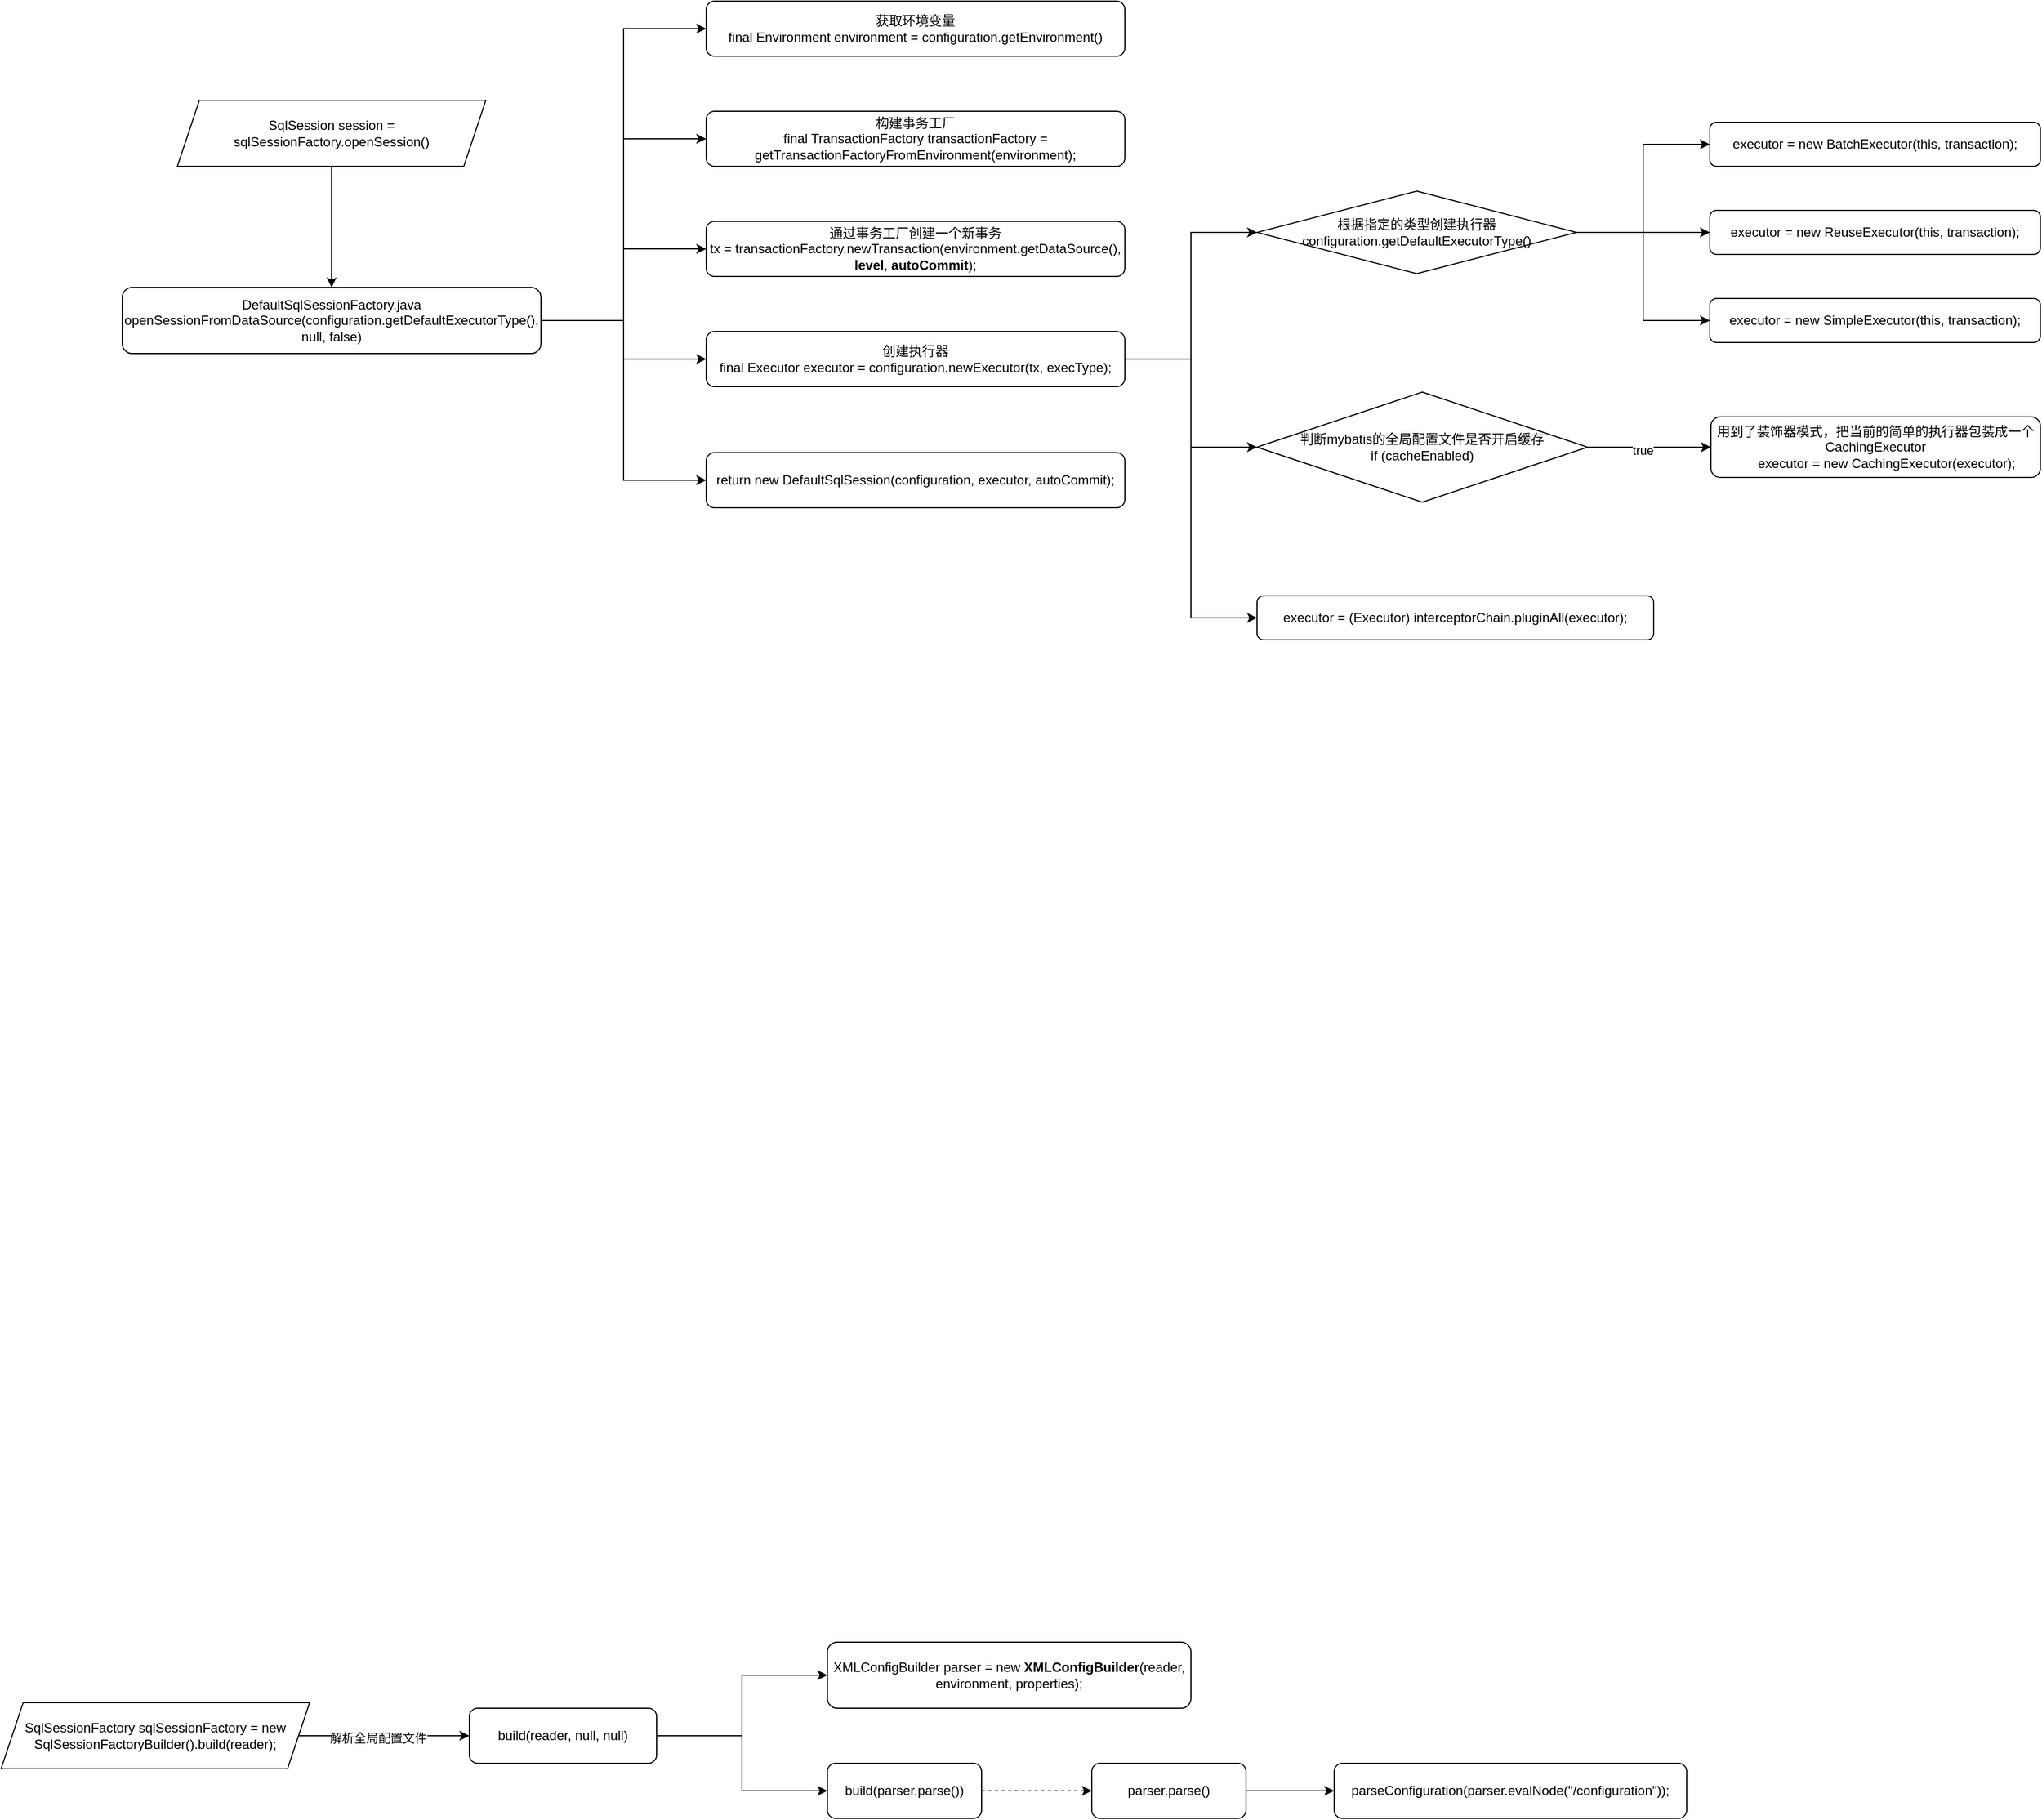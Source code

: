 <mxfile version="16.2.2" type="github">
  <diagram id="3BT-AjpINTrtdqSdUJcH" name="第 1 页">
    <mxGraphModel dx="946" dy="600" grid="1" gridSize="10" guides="1" tooltips="1" connect="1" arrows="1" fold="1" page="1" pageScale="1" pageWidth="2339" pageHeight="3300" math="0" shadow="0">
      <root>
        <mxCell id="0" />
        <mxCell id="1" parent="0" />
        <mxCell id="WJADcjosmOGT2jdmS7W--5" style="edgeStyle=orthogonalEdgeStyle;rounded=0;orthogonalLoop=1;jettySize=auto;html=1;exitX=1;exitY=0.5;exitDx=0;exitDy=0;" edge="1" parent="1" source="WJADcjosmOGT2jdmS7W--1" target="WJADcjosmOGT2jdmS7W--4">
          <mxGeometry relative="1" as="geometry" />
        </mxCell>
        <mxCell id="WJADcjosmOGT2jdmS7W--15" value="解析全局配置文件" style="edgeLabel;html=1;align=center;verticalAlign=middle;resizable=0;points=[];" vertex="1" connectable="0" parent="WJADcjosmOGT2jdmS7W--5">
          <mxGeometry x="-0.078" y="-2" relative="1" as="geometry">
            <mxPoint as="offset" />
          </mxGeometry>
        </mxCell>
        <mxCell id="WJADcjosmOGT2jdmS7W--1" value="SqlSessionFactory sqlSessionFactory = new SqlSessionFactoryBuilder().build(reader);" style="shape=parallelogram;perimeter=parallelogramPerimeter;whiteSpace=wrap;html=1;fixedSize=1;" vertex="1" parent="1">
          <mxGeometry x="110" y="2005" width="280" height="60" as="geometry" />
        </mxCell>
        <mxCell id="WJADcjosmOGT2jdmS7W--7" style="edgeStyle=orthogonalEdgeStyle;rounded=0;orthogonalLoop=1;jettySize=auto;html=1;exitX=1;exitY=0.5;exitDx=0;exitDy=0;entryX=0;entryY=0.5;entryDx=0;entryDy=0;" edge="1" parent="1" source="WJADcjosmOGT2jdmS7W--4" target="WJADcjosmOGT2jdmS7W--6">
          <mxGeometry relative="1" as="geometry" />
        </mxCell>
        <mxCell id="WJADcjosmOGT2jdmS7W--9" style="edgeStyle=orthogonalEdgeStyle;rounded=0;orthogonalLoop=1;jettySize=auto;html=1;exitX=1;exitY=0.5;exitDx=0;exitDy=0;entryX=0;entryY=0.5;entryDx=0;entryDy=0;" edge="1" parent="1" source="WJADcjosmOGT2jdmS7W--4" target="WJADcjosmOGT2jdmS7W--8">
          <mxGeometry relative="1" as="geometry" />
        </mxCell>
        <mxCell id="WJADcjosmOGT2jdmS7W--4" value="build(reader, null, null)" style="rounded=1;whiteSpace=wrap;html=1;" vertex="1" parent="1">
          <mxGeometry x="535" y="2010" width="170" height="50" as="geometry" />
        </mxCell>
        <mxCell id="WJADcjosmOGT2jdmS7W--6" value="XMLConfigBuilder parser = new &lt;b&gt;XMLConfigBuilder&lt;/b&gt;(reader, environment, properties);" style="rounded=1;whiteSpace=wrap;html=1;" vertex="1" parent="1">
          <mxGeometry x="860" y="1950" width="330" height="60" as="geometry" />
        </mxCell>
        <mxCell id="WJADcjosmOGT2jdmS7W--12" style="edgeStyle=orthogonalEdgeStyle;rounded=0;orthogonalLoop=1;jettySize=auto;html=1;exitX=1;exitY=0.5;exitDx=0;exitDy=0;dashed=1;" edge="1" parent="1" source="WJADcjosmOGT2jdmS7W--8" target="WJADcjosmOGT2jdmS7W--10">
          <mxGeometry relative="1" as="geometry" />
        </mxCell>
        <mxCell id="WJADcjosmOGT2jdmS7W--8" value="build(parser.parse())" style="rounded=1;whiteSpace=wrap;html=1;" vertex="1" parent="1">
          <mxGeometry x="860" y="2060" width="140" height="50" as="geometry" />
        </mxCell>
        <mxCell id="WJADcjosmOGT2jdmS7W--14" style="edgeStyle=orthogonalEdgeStyle;rounded=0;orthogonalLoop=1;jettySize=auto;html=1;exitX=1;exitY=0.5;exitDx=0;exitDy=0;entryX=0;entryY=0.5;entryDx=0;entryDy=0;" edge="1" parent="1" source="WJADcjosmOGT2jdmS7W--10" target="WJADcjosmOGT2jdmS7W--13">
          <mxGeometry relative="1" as="geometry" />
        </mxCell>
        <mxCell id="WJADcjosmOGT2jdmS7W--10" value="parser.parse()" style="rounded=1;whiteSpace=wrap;html=1;" vertex="1" parent="1">
          <mxGeometry x="1100" y="2060" width="140" height="50" as="geometry" />
        </mxCell>
        <mxCell id="WJADcjosmOGT2jdmS7W--13" value="parseConfiguration(parser.evalNode(&quot;/configuration&quot;));" style="rounded=1;whiteSpace=wrap;html=1;" vertex="1" parent="1">
          <mxGeometry x="1320" y="2060" width="320" height="50" as="geometry" />
        </mxCell>
        <mxCell id="WJADcjosmOGT2jdmS7W--18" style="edgeStyle=orthogonalEdgeStyle;rounded=0;orthogonalLoop=1;jettySize=auto;html=1;exitX=0.5;exitY=1;exitDx=0;exitDy=0;entryX=0.5;entryY=0;entryDx=0;entryDy=0;" edge="1" parent="1" source="WJADcjosmOGT2jdmS7W--16" target="WJADcjosmOGT2jdmS7W--17">
          <mxGeometry relative="1" as="geometry" />
        </mxCell>
        <mxCell id="WJADcjosmOGT2jdmS7W--16" value="SqlSession session = sqlSessionFactory.openSession()" style="shape=parallelogram;perimeter=parallelogramPerimeter;whiteSpace=wrap;html=1;fixedSize=1;" vertex="1" parent="1">
          <mxGeometry x="270" y="550" width="280" height="60" as="geometry" />
        </mxCell>
        <mxCell id="WJADcjosmOGT2jdmS7W--20" style="edgeStyle=orthogonalEdgeStyle;rounded=0;orthogonalLoop=1;jettySize=auto;html=1;exitX=1;exitY=0.5;exitDx=0;exitDy=0;entryX=0;entryY=0.5;entryDx=0;entryDy=0;" edge="1" parent="1" source="WJADcjosmOGT2jdmS7W--17" target="WJADcjosmOGT2jdmS7W--19">
          <mxGeometry relative="1" as="geometry" />
        </mxCell>
        <mxCell id="WJADcjosmOGT2jdmS7W--22" style="edgeStyle=orthogonalEdgeStyle;rounded=0;orthogonalLoop=1;jettySize=auto;html=1;exitX=1;exitY=0.5;exitDx=0;exitDy=0;entryX=0;entryY=0.5;entryDx=0;entryDy=0;" edge="1" parent="1" source="WJADcjosmOGT2jdmS7W--17" target="WJADcjosmOGT2jdmS7W--21">
          <mxGeometry relative="1" as="geometry" />
        </mxCell>
        <mxCell id="WJADcjosmOGT2jdmS7W--24" style="edgeStyle=orthogonalEdgeStyle;rounded=0;orthogonalLoop=1;jettySize=auto;html=1;exitX=1;exitY=0.5;exitDx=0;exitDy=0;entryX=0;entryY=0.5;entryDx=0;entryDy=0;" edge="1" parent="1" source="WJADcjosmOGT2jdmS7W--17" target="WJADcjosmOGT2jdmS7W--23">
          <mxGeometry relative="1" as="geometry" />
        </mxCell>
        <mxCell id="WJADcjosmOGT2jdmS7W--27" style="edgeStyle=orthogonalEdgeStyle;rounded=0;orthogonalLoop=1;jettySize=auto;html=1;exitX=1;exitY=0.5;exitDx=0;exitDy=0;" edge="1" parent="1" source="WJADcjosmOGT2jdmS7W--17" target="WJADcjosmOGT2jdmS7W--25">
          <mxGeometry relative="1" as="geometry" />
        </mxCell>
        <mxCell id="WJADcjosmOGT2jdmS7W--28" style="edgeStyle=orthogonalEdgeStyle;rounded=0;orthogonalLoop=1;jettySize=auto;html=1;exitX=1;exitY=0.5;exitDx=0;exitDy=0;entryX=0;entryY=0.5;entryDx=0;entryDy=0;" edge="1" parent="1" source="WJADcjosmOGT2jdmS7W--17" target="WJADcjosmOGT2jdmS7W--26">
          <mxGeometry relative="1" as="geometry" />
        </mxCell>
        <mxCell id="WJADcjosmOGT2jdmS7W--17" value="DefaultSqlSessionFactory.java&lt;br&gt;openSessionFromDataSource(configuration.getDefaultExecutorType(), null, false)" style="rounded=1;whiteSpace=wrap;html=1;" vertex="1" parent="1">
          <mxGeometry x="220" y="720" width="380" height="60" as="geometry" />
        </mxCell>
        <mxCell id="WJADcjosmOGT2jdmS7W--19" value="获取环境变量&lt;br&gt;final Environment environment = configuration.getEnvironment()" style="rounded=1;whiteSpace=wrap;html=1;" vertex="1" parent="1">
          <mxGeometry x="750" y="460" width="380" height="50" as="geometry" />
        </mxCell>
        <mxCell id="WJADcjosmOGT2jdmS7W--21" value="构建事务工厂&lt;br&gt;final TransactionFactory transactionFactory = getTransactionFactoryFromEnvironment(environment);" style="rounded=1;whiteSpace=wrap;html=1;" vertex="1" parent="1">
          <mxGeometry x="750" y="560" width="380" height="50" as="geometry" />
        </mxCell>
        <mxCell id="WJADcjosmOGT2jdmS7W--23" value="通过事务工厂创建一个新事务&lt;br&gt;tx = transactionFactory.newTransaction(environment.getDataSource(), &lt;b&gt;level&lt;/b&gt;, &lt;b&gt;autoCommit&lt;/b&gt;);" style="rounded=1;whiteSpace=wrap;html=1;" vertex="1" parent="1">
          <mxGeometry x="750" y="660" width="380" height="50" as="geometry" />
        </mxCell>
        <mxCell id="WJADcjosmOGT2jdmS7W--30" style="edgeStyle=orthogonalEdgeStyle;rounded=0;orthogonalLoop=1;jettySize=auto;html=1;exitX=1;exitY=0.5;exitDx=0;exitDy=0;entryX=0;entryY=0.5;entryDx=0;entryDy=0;" edge="1" parent="1" source="WJADcjosmOGT2jdmS7W--25" target="WJADcjosmOGT2jdmS7W--31">
          <mxGeometry relative="1" as="geometry" />
        </mxCell>
        <mxCell id="WJADcjosmOGT2jdmS7W--38" style="edgeStyle=orthogonalEdgeStyle;rounded=0;orthogonalLoop=1;jettySize=auto;html=1;exitX=1;exitY=0.5;exitDx=0;exitDy=0;entryX=0;entryY=0.5;entryDx=0;entryDy=0;" edge="1" parent="1" source="WJADcjosmOGT2jdmS7W--25" target="WJADcjosmOGT2jdmS7W--37">
          <mxGeometry relative="1" as="geometry" />
        </mxCell>
        <mxCell id="WJADcjosmOGT2jdmS7W--44" style="edgeStyle=orthogonalEdgeStyle;rounded=0;orthogonalLoop=1;jettySize=auto;html=1;exitX=1;exitY=0.5;exitDx=0;exitDy=0;entryX=0;entryY=0.5;entryDx=0;entryDy=0;" edge="1" parent="1" source="WJADcjosmOGT2jdmS7W--25" target="WJADcjosmOGT2jdmS7W--45">
          <mxGeometry relative="1" as="geometry">
            <mxPoint x="1380" y="1060" as="targetPoint" />
          </mxGeometry>
        </mxCell>
        <mxCell id="WJADcjosmOGT2jdmS7W--25" value="创建执行器&lt;br&gt;final Executor executor = configuration.newExecutor(tx, execType);" style="rounded=1;whiteSpace=wrap;html=1;" vertex="1" parent="1">
          <mxGeometry x="750" y="760" width="380" height="50" as="geometry" />
        </mxCell>
        <mxCell id="WJADcjosmOGT2jdmS7W--26" value="return new DefaultSqlSession(configuration, executor, autoCommit);" style="rounded=1;whiteSpace=wrap;html=1;" vertex="1" parent="1">
          <mxGeometry x="750" y="870" width="380" height="50" as="geometry" />
        </mxCell>
        <mxCell id="WJADcjosmOGT2jdmS7W--29" value="executor = new BatchExecutor(this, transaction);" style="rounded=1;whiteSpace=wrap;html=1;" vertex="1" parent="1">
          <mxGeometry x="1661" y="570" width="300" height="40" as="geometry" />
        </mxCell>
        <mxCell id="WJADcjosmOGT2jdmS7W--32" style="edgeStyle=orthogonalEdgeStyle;rounded=0;orthogonalLoop=1;jettySize=auto;html=1;exitX=1;exitY=0.5;exitDx=0;exitDy=0;entryX=0;entryY=0.5;entryDx=0;entryDy=0;" edge="1" parent="1" source="WJADcjosmOGT2jdmS7W--31" target="WJADcjosmOGT2jdmS7W--29">
          <mxGeometry relative="1" as="geometry" />
        </mxCell>
        <mxCell id="WJADcjosmOGT2jdmS7W--35" style="edgeStyle=orthogonalEdgeStyle;rounded=0;orthogonalLoop=1;jettySize=auto;html=1;exitX=1;exitY=0.5;exitDx=0;exitDy=0;entryX=0;entryY=0.5;entryDx=0;entryDy=0;" edge="1" parent="1" source="WJADcjosmOGT2jdmS7W--31" target="WJADcjosmOGT2jdmS7W--33">
          <mxGeometry relative="1" as="geometry" />
        </mxCell>
        <mxCell id="WJADcjosmOGT2jdmS7W--36" style="edgeStyle=orthogonalEdgeStyle;rounded=0;orthogonalLoop=1;jettySize=auto;html=1;exitX=1;exitY=0.5;exitDx=0;exitDy=0;entryX=0;entryY=0.5;entryDx=0;entryDy=0;" edge="1" parent="1" source="WJADcjosmOGT2jdmS7W--31" target="WJADcjosmOGT2jdmS7W--34">
          <mxGeometry relative="1" as="geometry" />
        </mxCell>
        <mxCell id="WJADcjosmOGT2jdmS7W--31" value="根据指定的类型创建执行器&lt;br&gt;configuration.getDefaultExecutorType()" style="rhombus;whiteSpace=wrap;html=1;" vertex="1" parent="1">
          <mxGeometry x="1250" y="632.5" width="290" height="75" as="geometry" />
        </mxCell>
        <mxCell id="WJADcjosmOGT2jdmS7W--33" value="executor = new ReuseExecutor(this, transaction);" style="rounded=1;whiteSpace=wrap;html=1;" vertex="1" parent="1">
          <mxGeometry x="1661" y="650" width="300" height="40" as="geometry" />
        </mxCell>
        <mxCell id="WJADcjosmOGT2jdmS7W--34" value="executor = new SimpleExecutor(this, transaction);" style="rounded=1;whiteSpace=wrap;html=1;" vertex="1" parent="1">
          <mxGeometry x="1661" y="730" width="300" height="40" as="geometry" />
        </mxCell>
        <mxCell id="WJADcjosmOGT2jdmS7W--40" style="edgeStyle=orthogonalEdgeStyle;rounded=0;orthogonalLoop=1;jettySize=auto;html=1;exitX=1;exitY=0.5;exitDx=0;exitDy=0;entryX=0;entryY=0.5;entryDx=0;entryDy=0;" edge="1" parent="1" source="WJADcjosmOGT2jdmS7W--37" target="WJADcjosmOGT2jdmS7W--39">
          <mxGeometry relative="1" as="geometry" />
        </mxCell>
        <mxCell id="WJADcjosmOGT2jdmS7W--41" value="true" style="edgeLabel;html=1;align=center;verticalAlign=middle;resizable=0;points=[];" vertex="1" connectable="0" parent="WJADcjosmOGT2jdmS7W--40">
          <mxGeometry x="-0.117" y="-3" relative="1" as="geometry">
            <mxPoint as="offset" />
          </mxGeometry>
        </mxCell>
        <mxCell id="WJADcjosmOGT2jdmS7W--37" value="判断mybatis的全局配置文件是否开启缓存&lt;br&gt;if (cacheEnabled)" style="rhombus;whiteSpace=wrap;html=1;" vertex="1" parent="1">
          <mxGeometry x="1250" y="815" width="300" height="100" as="geometry" />
        </mxCell>
        <mxCell id="WJADcjosmOGT2jdmS7W--39" value="用到了装饰器模式，&lt;span&gt;把当前的简单的执行器包装成一个CachingExecutor&lt;/span&gt;&lt;div&gt;&amp;nbsp; &amp;nbsp; &amp;nbsp; executor = new CachingExecutor(executor);&lt;/div&gt;" style="rounded=1;whiteSpace=wrap;html=1;" vertex="1" parent="1">
          <mxGeometry x="1662" y="837.5" width="299" height="55" as="geometry" />
        </mxCell>
        <mxCell id="WJADcjosmOGT2jdmS7W--45" value="executor = (Executor) interceptorChain.pluginAll(executor);" style="rounded=1;whiteSpace=wrap;html=1;" vertex="1" parent="1">
          <mxGeometry x="1250" y="1000" width="360" height="40" as="geometry" />
        </mxCell>
      </root>
    </mxGraphModel>
  </diagram>
</mxfile>
